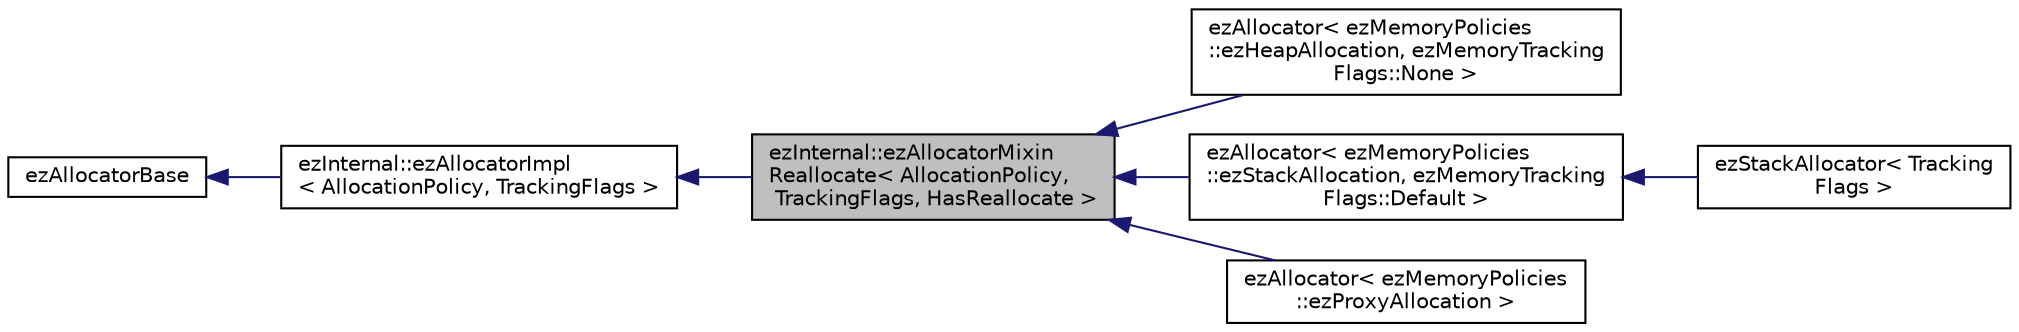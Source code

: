 digraph "ezInternal::ezAllocatorMixinReallocate&lt; AllocationPolicy, TrackingFlags, HasReallocate &gt;"
{
 // LATEX_PDF_SIZE
  edge [fontname="Helvetica",fontsize="10",labelfontname="Helvetica",labelfontsize="10"];
  node [fontname="Helvetica",fontsize="10",shape=record];
  rankdir="LR";
  Node1 [label="ezInternal::ezAllocatorMixin\lReallocate\< AllocationPolicy,\l TrackingFlags, HasReallocate \>",height=0.2,width=0.4,color="black", fillcolor="grey75", style="filled", fontcolor="black",tooltip=" "];
  Node2 -> Node1 [dir="back",color="midnightblue",fontsize="10",style="solid",fontname="Helvetica"];
  Node2 [label="ezInternal::ezAllocatorImpl\l\< AllocationPolicy, TrackingFlags \>",height=0.2,width=0.4,color="black", fillcolor="white", style="filled",URL="$d2/d98/classez_internal_1_1ez_allocator_impl.htm",tooltip=" "];
  Node3 -> Node2 [dir="back",color="midnightblue",fontsize="10",style="solid",fontname="Helvetica"];
  Node3 [label="ezAllocatorBase",height=0.2,width=0.4,color="black", fillcolor="white", style="filled",URL="$d1/d4c/classez_allocator_base.htm",tooltip="Base class for all memory allocators."];
  Node1 -> Node4 [dir="back",color="midnightblue",fontsize="10",style="solid",fontname="Helvetica"];
  Node4 [label="ezAllocator\< ezMemoryPolicies\l::ezHeapAllocation, ezMemoryTracking\lFlags::None \>",height=0.2,width=0.4,color="black", fillcolor="white", style="filled",URL="$d0/dbb/classez_allocator.htm",tooltip=" "];
  Node1 -> Node5 [dir="back",color="midnightblue",fontsize="10",style="solid",fontname="Helvetica"];
  Node5 [label="ezAllocator\< ezMemoryPolicies\l::ezStackAllocation, ezMemoryTracking\lFlags::Default \>",height=0.2,width=0.4,color="black", fillcolor="white", style="filled",URL="$d0/dbb/classez_allocator.htm",tooltip=" "];
  Node5 -> Node6 [dir="back",color="midnightblue",fontsize="10",style="solid",fontname="Helvetica"];
  Node6 [label="ezStackAllocator\< Tracking\lFlags \>",height=0.2,width=0.4,color="black", fillcolor="white", style="filled",URL="$d7/d00/classez_stack_allocator.htm",tooltip=" "];
  Node1 -> Node7 [dir="back",color="midnightblue",fontsize="10",style="solid",fontname="Helvetica"];
  Node7 [label="ezAllocator\< ezMemoryPolicies\l::ezProxyAllocation \>",height=0.2,width=0.4,color="black", fillcolor="white", style="filled",URL="$d0/dbb/classez_allocator.htm",tooltip=" "];
}
